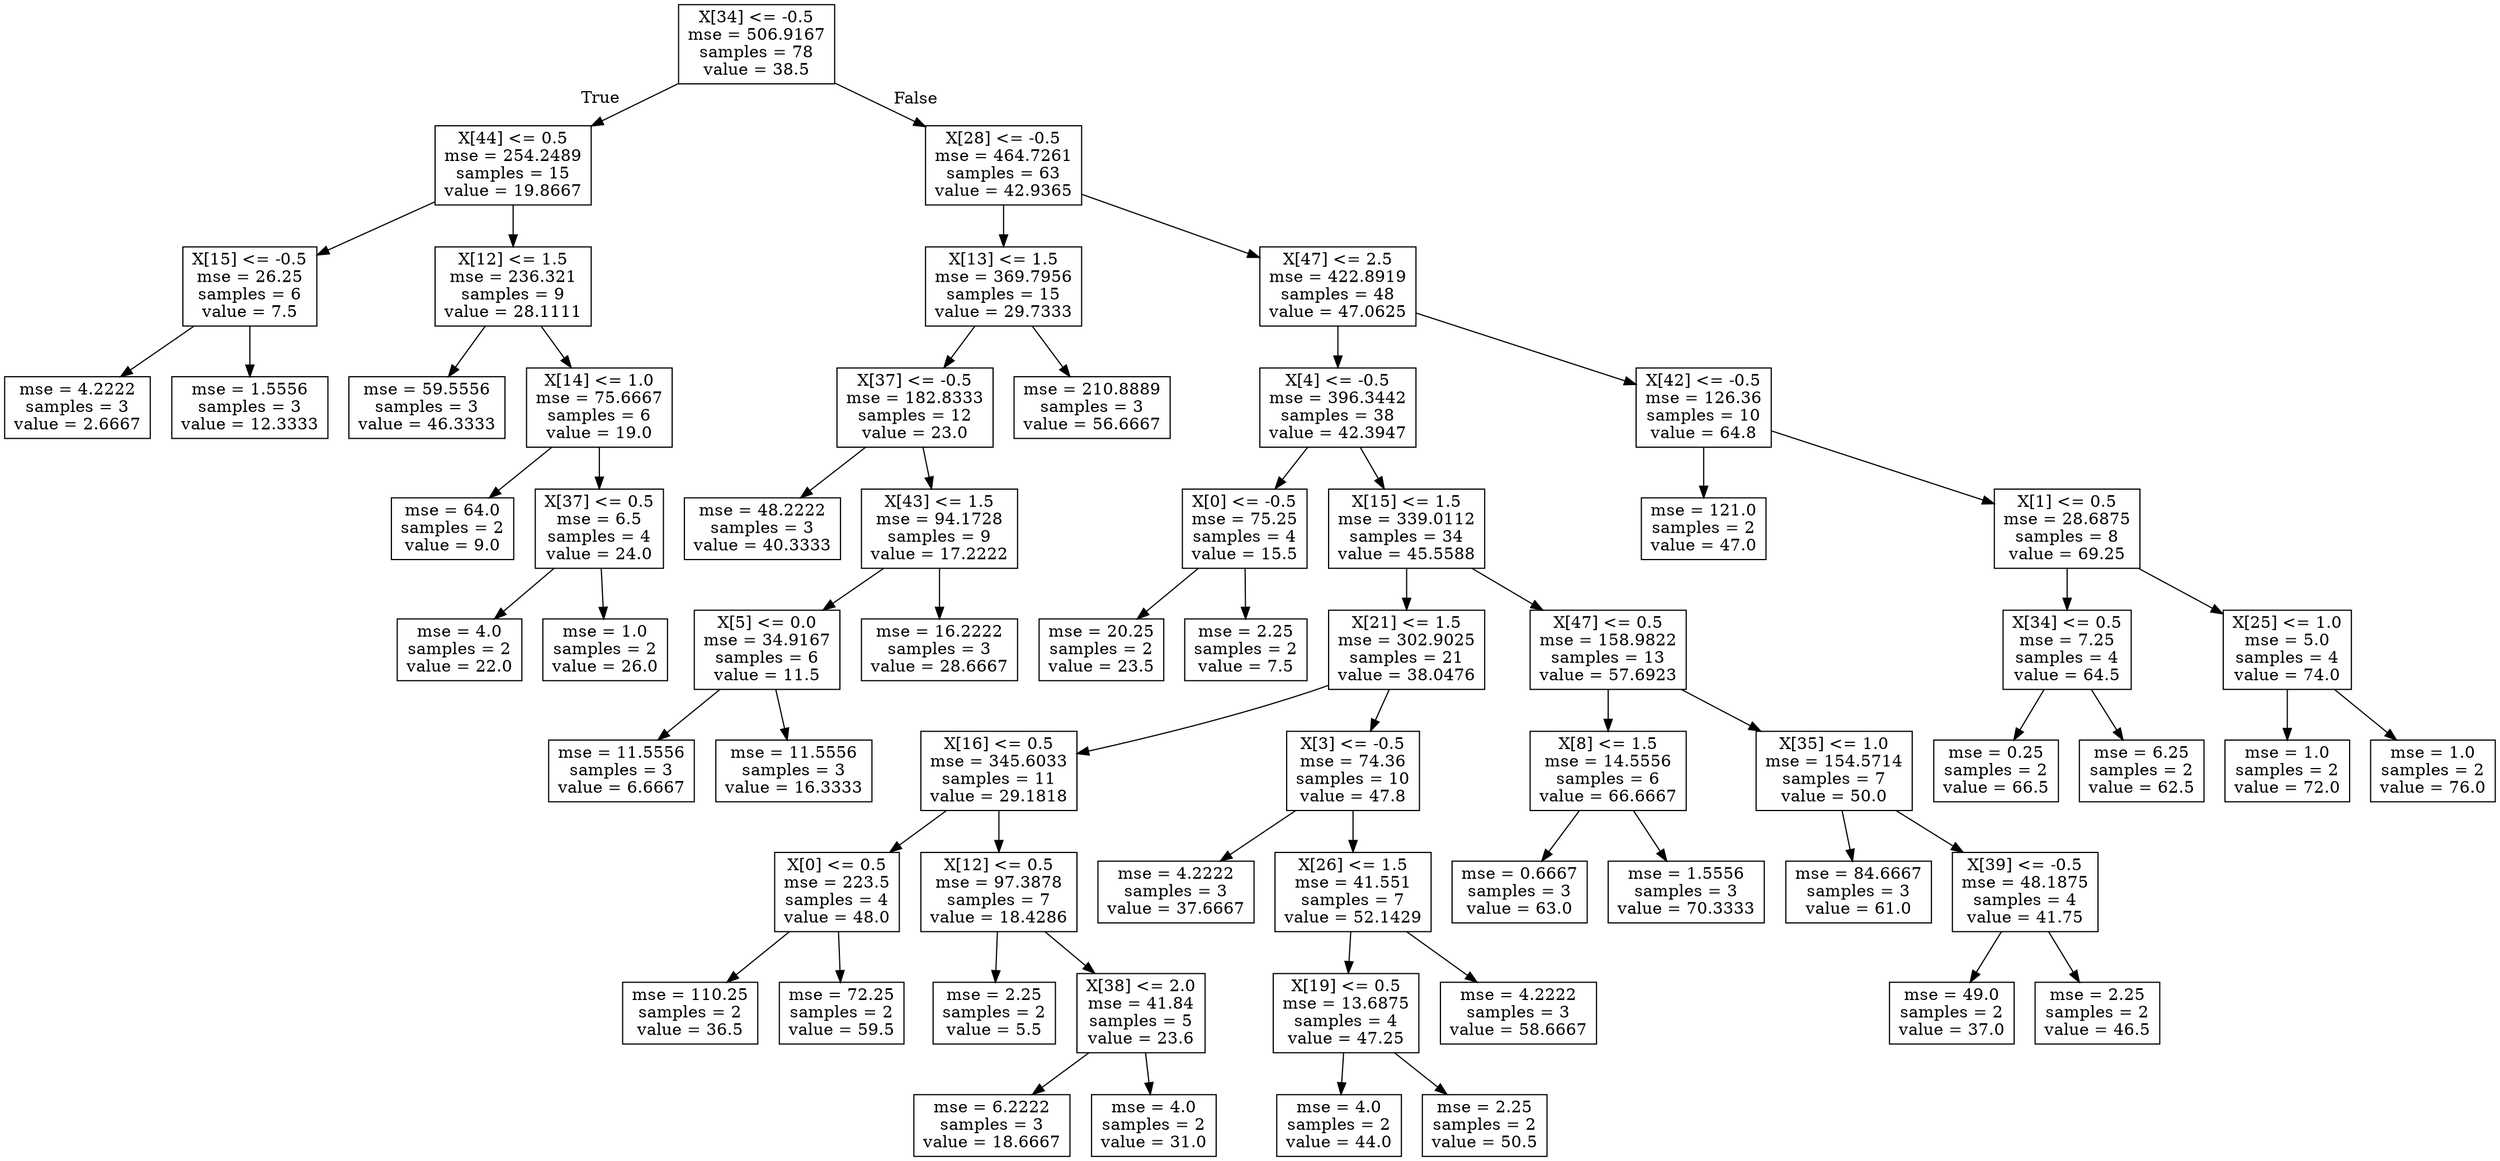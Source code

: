 digraph Tree {
node [shape=box] ;
0 [label="X[34] <= -0.5\nmse = 506.9167\nsamples = 78\nvalue = 38.5"] ;
1 [label="X[44] <= 0.5\nmse = 254.2489\nsamples = 15\nvalue = 19.8667"] ;
0 -> 1 [labeldistance=2.5, labelangle=45, headlabel="True"] ;
2 [label="X[15] <= -0.5\nmse = 26.25\nsamples = 6\nvalue = 7.5"] ;
1 -> 2 ;
3 [label="mse = 4.2222\nsamples = 3\nvalue = 2.6667"] ;
2 -> 3 ;
4 [label="mse = 1.5556\nsamples = 3\nvalue = 12.3333"] ;
2 -> 4 ;
5 [label="X[12] <= 1.5\nmse = 236.321\nsamples = 9\nvalue = 28.1111"] ;
1 -> 5 ;
6 [label="mse = 59.5556\nsamples = 3\nvalue = 46.3333"] ;
5 -> 6 ;
7 [label="X[14] <= 1.0\nmse = 75.6667\nsamples = 6\nvalue = 19.0"] ;
5 -> 7 ;
8 [label="mse = 64.0\nsamples = 2\nvalue = 9.0"] ;
7 -> 8 ;
9 [label="X[37] <= 0.5\nmse = 6.5\nsamples = 4\nvalue = 24.0"] ;
7 -> 9 ;
10 [label="mse = 4.0\nsamples = 2\nvalue = 22.0"] ;
9 -> 10 ;
11 [label="mse = 1.0\nsamples = 2\nvalue = 26.0"] ;
9 -> 11 ;
12 [label="X[28] <= -0.5\nmse = 464.7261\nsamples = 63\nvalue = 42.9365"] ;
0 -> 12 [labeldistance=2.5, labelangle=-45, headlabel="False"] ;
13 [label="X[13] <= 1.5\nmse = 369.7956\nsamples = 15\nvalue = 29.7333"] ;
12 -> 13 ;
14 [label="X[37] <= -0.5\nmse = 182.8333\nsamples = 12\nvalue = 23.0"] ;
13 -> 14 ;
15 [label="mse = 48.2222\nsamples = 3\nvalue = 40.3333"] ;
14 -> 15 ;
16 [label="X[43] <= 1.5\nmse = 94.1728\nsamples = 9\nvalue = 17.2222"] ;
14 -> 16 ;
17 [label="X[5] <= 0.0\nmse = 34.9167\nsamples = 6\nvalue = 11.5"] ;
16 -> 17 ;
18 [label="mse = 11.5556\nsamples = 3\nvalue = 6.6667"] ;
17 -> 18 ;
19 [label="mse = 11.5556\nsamples = 3\nvalue = 16.3333"] ;
17 -> 19 ;
20 [label="mse = 16.2222\nsamples = 3\nvalue = 28.6667"] ;
16 -> 20 ;
21 [label="mse = 210.8889\nsamples = 3\nvalue = 56.6667"] ;
13 -> 21 ;
22 [label="X[47] <= 2.5\nmse = 422.8919\nsamples = 48\nvalue = 47.0625"] ;
12 -> 22 ;
23 [label="X[4] <= -0.5\nmse = 396.3442\nsamples = 38\nvalue = 42.3947"] ;
22 -> 23 ;
24 [label="X[0] <= -0.5\nmse = 75.25\nsamples = 4\nvalue = 15.5"] ;
23 -> 24 ;
25 [label="mse = 20.25\nsamples = 2\nvalue = 23.5"] ;
24 -> 25 ;
26 [label="mse = 2.25\nsamples = 2\nvalue = 7.5"] ;
24 -> 26 ;
27 [label="X[15] <= 1.5\nmse = 339.0112\nsamples = 34\nvalue = 45.5588"] ;
23 -> 27 ;
28 [label="X[21] <= 1.5\nmse = 302.9025\nsamples = 21\nvalue = 38.0476"] ;
27 -> 28 ;
29 [label="X[16] <= 0.5\nmse = 345.6033\nsamples = 11\nvalue = 29.1818"] ;
28 -> 29 ;
30 [label="X[0] <= 0.5\nmse = 223.5\nsamples = 4\nvalue = 48.0"] ;
29 -> 30 ;
31 [label="mse = 110.25\nsamples = 2\nvalue = 36.5"] ;
30 -> 31 ;
32 [label="mse = 72.25\nsamples = 2\nvalue = 59.5"] ;
30 -> 32 ;
33 [label="X[12] <= 0.5\nmse = 97.3878\nsamples = 7\nvalue = 18.4286"] ;
29 -> 33 ;
34 [label="mse = 2.25\nsamples = 2\nvalue = 5.5"] ;
33 -> 34 ;
35 [label="X[38] <= 2.0\nmse = 41.84\nsamples = 5\nvalue = 23.6"] ;
33 -> 35 ;
36 [label="mse = 6.2222\nsamples = 3\nvalue = 18.6667"] ;
35 -> 36 ;
37 [label="mse = 4.0\nsamples = 2\nvalue = 31.0"] ;
35 -> 37 ;
38 [label="X[3] <= -0.5\nmse = 74.36\nsamples = 10\nvalue = 47.8"] ;
28 -> 38 ;
39 [label="mse = 4.2222\nsamples = 3\nvalue = 37.6667"] ;
38 -> 39 ;
40 [label="X[26] <= 1.5\nmse = 41.551\nsamples = 7\nvalue = 52.1429"] ;
38 -> 40 ;
41 [label="X[19] <= 0.5\nmse = 13.6875\nsamples = 4\nvalue = 47.25"] ;
40 -> 41 ;
42 [label="mse = 4.0\nsamples = 2\nvalue = 44.0"] ;
41 -> 42 ;
43 [label="mse = 2.25\nsamples = 2\nvalue = 50.5"] ;
41 -> 43 ;
44 [label="mse = 4.2222\nsamples = 3\nvalue = 58.6667"] ;
40 -> 44 ;
45 [label="X[47] <= 0.5\nmse = 158.9822\nsamples = 13\nvalue = 57.6923"] ;
27 -> 45 ;
46 [label="X[8] <= 1.5\nmse = 14.5556\nsamples = 6\nvalue = 66.6667"] ;
45 -> 46 ;
47 [label="mse = 0.6667\nsamples = 3\nvalue = 63.0"] ;
46 -> 47 ;
48 [label="mse = 1.5556\nsamples = 3\nvalue = 70.3333"] ;
46 -> 48 ;
49 [label="X[35] <= 1.0\nmse = 154.5714\nsamples = 7\nvalue = 50.0"] ;
45 -> 49 ;
50 [label="mse = 84.6667\nsamples = 3\nvalue = 61.0"] ;
49 -> 50 ;
51 [label="X[39] <= -0.5\nmse = 48.1875\nsamples = 4\nvalue = 41.75"] ;
49 -> 51 ;
52 [label="mse = 49.0\nsamples = 2\nvalue = 37.0"] ;
51 -> 52 ;
53 [label="mse = 2.25\nsamples = 2\nvalue = 46.5"] ;
51 -> 53 ;
54 [label="X[42] <= -0.5\nmse = 126.36\nsamples = 10\nvalue = 64.8"] ;
22 -> 54 ;
55 [label="mse = 121.0\nsamples = 2\nvalue = 47.0"] ;
54 -> 55 ;
56 [label="X[1] <= 0.5\nmse = 28.6875\nsamples = 8\nvalue = 69.25"] ;
54 -> 56 ;
57 [label="X[34] <= 0.5\nmse = 7.25\nsamples = 4\nvalue = 64.5"] ;
56 -> 57 ;
58 [label="mse = 0.25\nsamples = 2\nvalue = 66.5"] ;
57 -> 58 ;
59 [label="mse = 6.25\nsamples = 2\nvalue = 62.5"] ;
57 -> 59 ;
60 [label="X[25] <= 1.0\nmse = 5.0\nsamples = 4\nvalue = 74.0"] ;
56 -> 60 ;
61 [label="mse = 1.0\nsamples = 2\nvalue = 72.0"] ;
60 -> 61 ;
62 [label="mse = 1.0\nsamples = 2\nvalue = 76.0"] ;
60 -> 62 ;
}